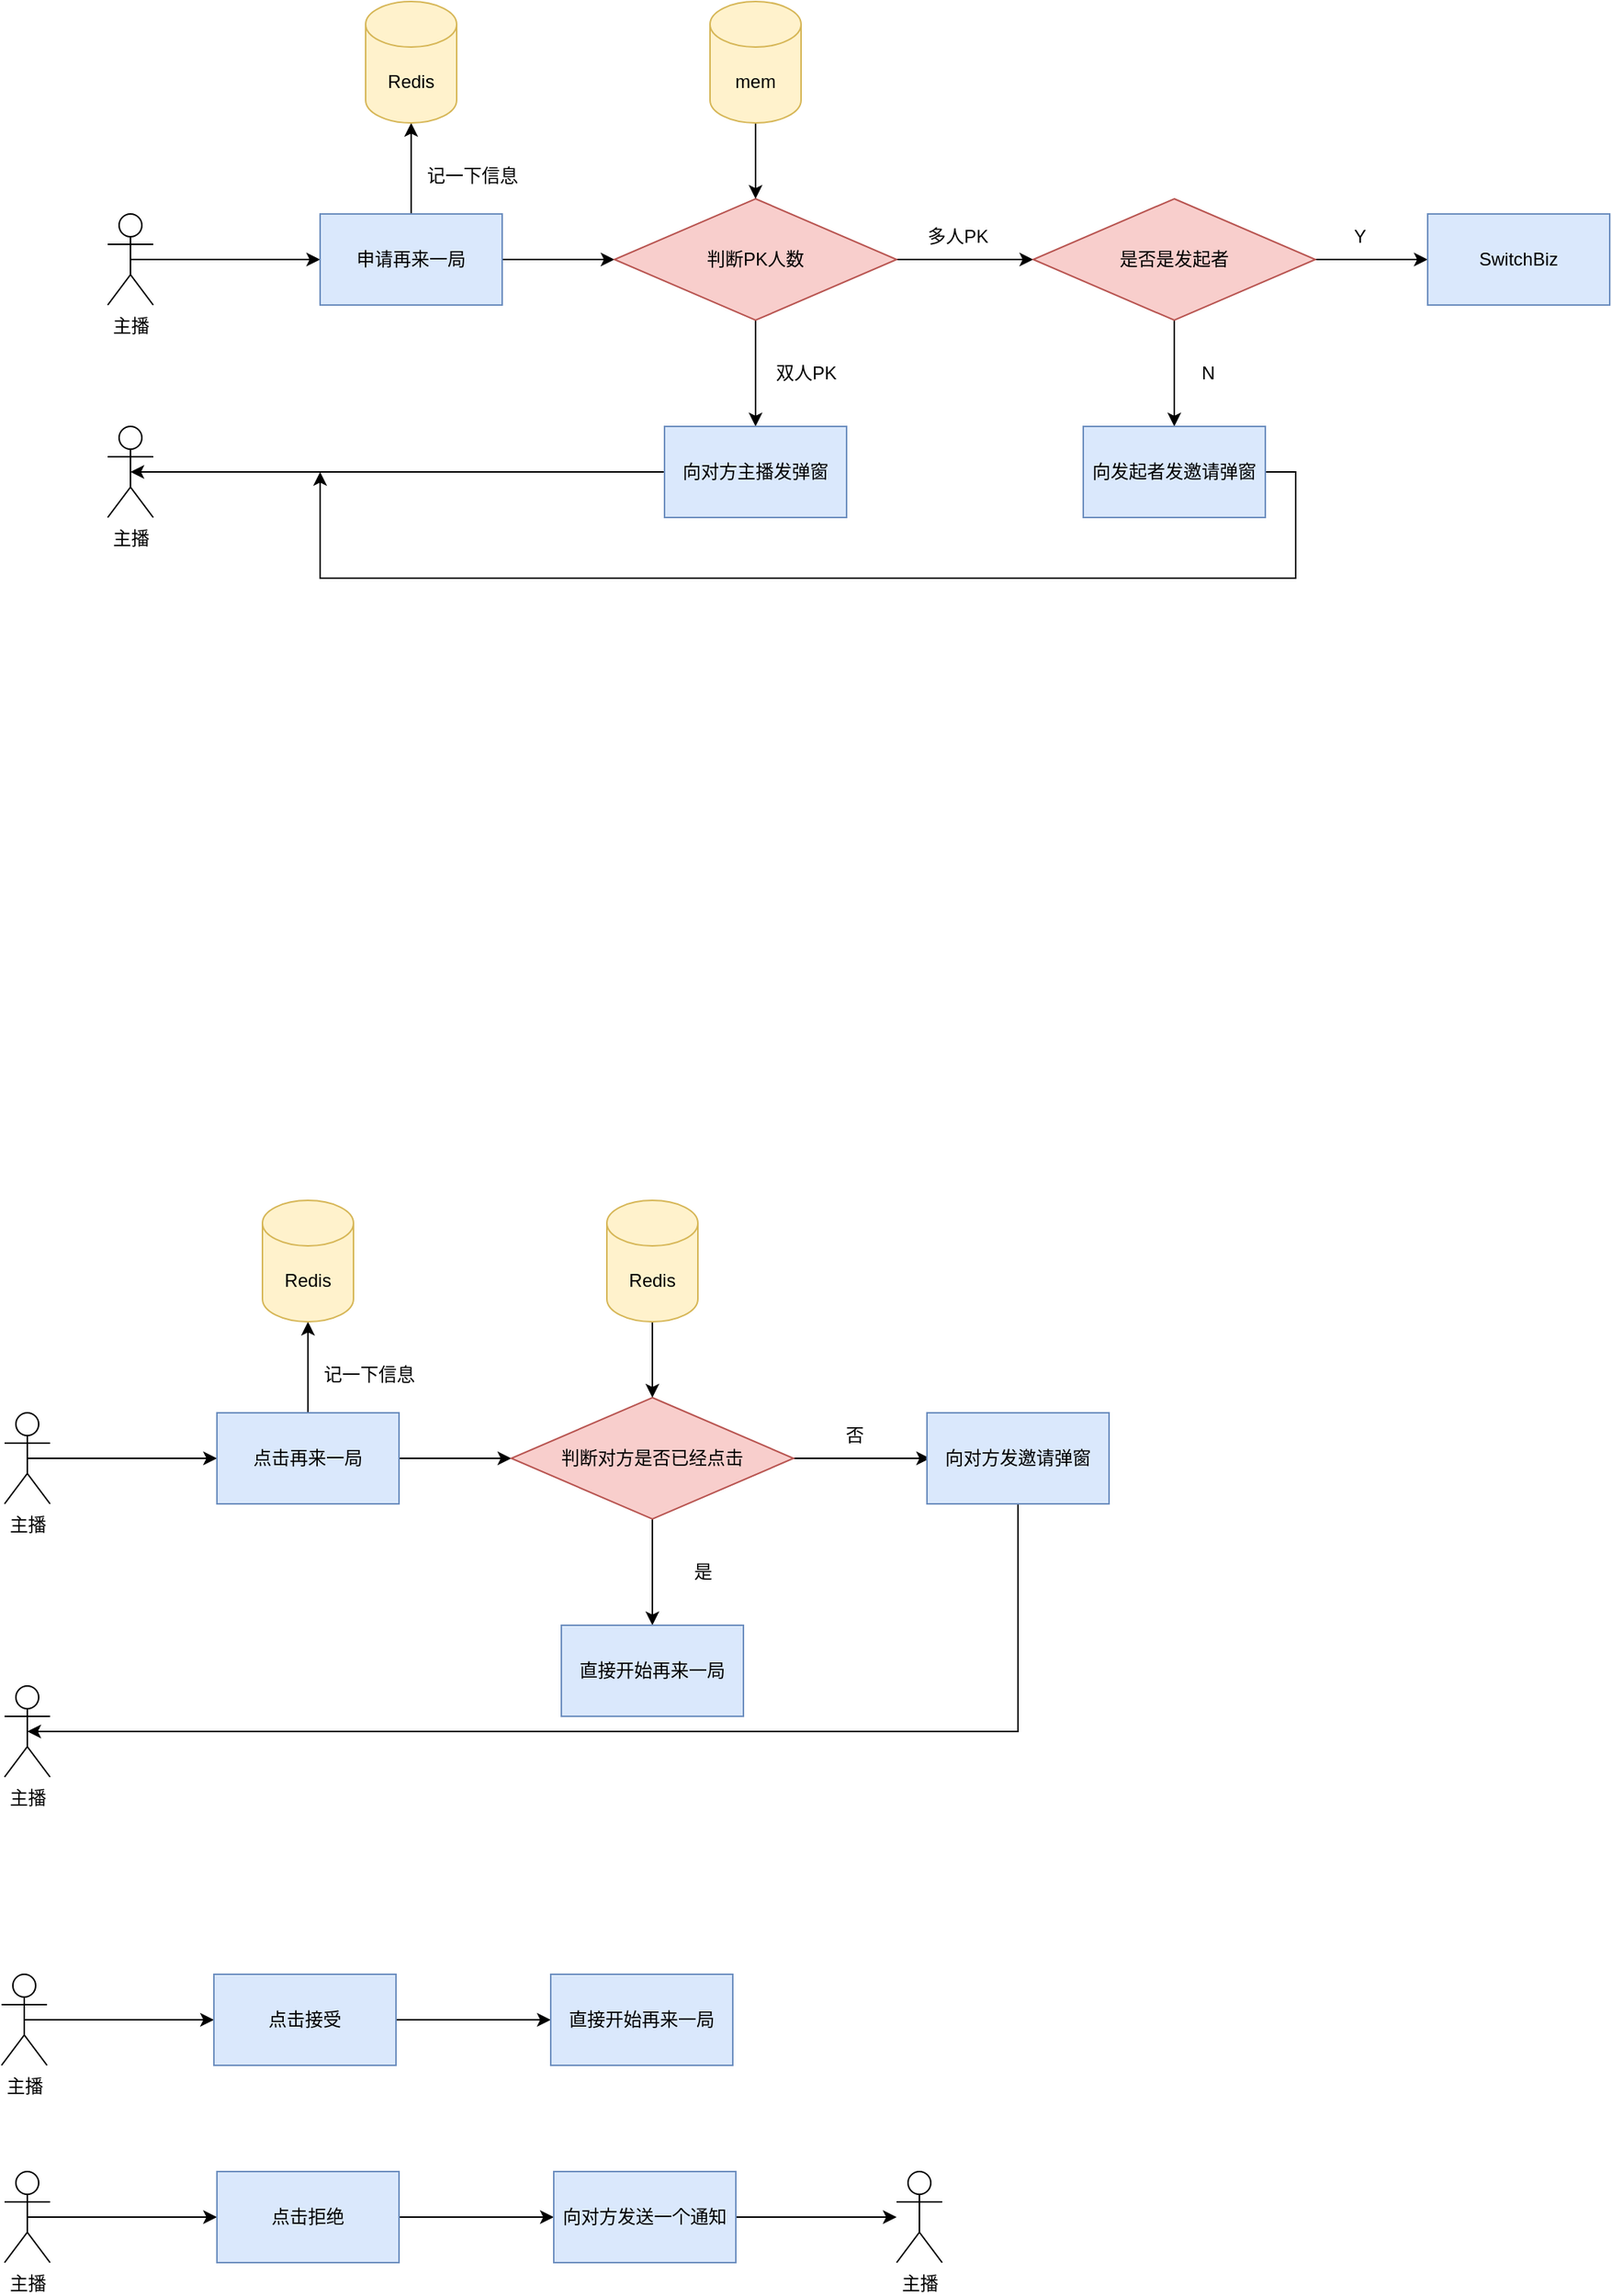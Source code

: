 <mxfile version="20.2.3" type="github">
  <diagram id="w7KoHZlsm-TigX4dy9A7" name="第 1 页">
    <mxGraphModel dx="2066" dy="1154" grid="1" gridSize="10" guides="1" tooltips="1" connect="1" arrows="1" fold="1" page="0" pageScale="1" pageWidth="827" pageHeight="1169" math="0" shadow="0">
      <root>
        <mxCell id="0" />
        <mxCell id="1" parent="0" />
        <mxCell id="B9_OhelfvuFqtdBi1QgU-5" style="edgeStyle=orthogonalEdgeStyle;rounded=0;orthogonalLoop=1;jettySize=auto;html=1;exitX=0.5;exitY=0.5;exitDx=0;exitDy=0;exitPerimeter=0;entryX=0;entryY=0.5;entryDx=0;entryDy=0;" parent="1" source="B9_OhelfvuFqtdBi1QgU-1" target="B9_OhelfvuFqtdBi1QgU-4" edge="1">
          <mxGeometry relative="1" as="geometry" />
        </mxCell>
        <mxCell id="B9_OhelfvuFqtdBi1QgU-1" value="主播" style="shape=umlActor;verticalLabelPosition=bottom;verticalAlign=top;html=1;outlineConnect=0;" parent="1" vertex="1">
          <mxGeometry x="80" y="310" width="30" height="60" as="geometry" />
        </mxCell>
        <mxCell id="B9_OhelfvuFqtdBi1QgU-9" style="edgeStyle=orthogonalEdgeStyle;rounded=0;orthogonalLoop=1;jettySize=auto;html=1;exitX=1;exitY=0.5;exitDx=0;exitDy=0;entryX=0;entryY=0.5;entryDx=0;entryDy=0;" parent="1" source="B9_OhelfvuFqtdBi1QgU-4" target="B9_OhelfvuFqtdBi1QgU-6" edge="1">
          <mxGeometry relative="1" as="geometry" />
        </mxCell>
        <mxCell id="B9_OhelfvuFqtdBi1QgU-18" style="edgeStyle=orthogonalEdgeStyle;rounded=0;orthogonalLoop=1;jettySize=auto;html=1;exitX=0.5;exitY=0;exitDx=0;exitDy=0;entryX=0.5;entryY=1;entryDx=0;entryDy=0;entryPerimeter=0;" parent="1" source="B9_OhelfvuFqtdBi1QgU-4" target="B9_OhelfvuFqtdBi1QgU-17" edge="1">
          <mxGeometry relative="1" as="geometry" />
        </mxCell>
        <mxCell id="B9_OhelfvuFqtdBi1QgU-4" value="申请再来一局" style="rounded=0;whiteSpace=wrap;html=1;fillColor=#dae8fc;strokeColor=#6c8ebf;" parent="1" vertex="1">
          <mxGeometry x="220" y="310" width="120" height="60" as="geometry" />
        </mxCell>
        <mxCell id="B9_OhelfvuFqtdBi1QgU-11" style="edgeStyle=orthogonalEdgeStyle;rounded=0;orthogonalLoop=1;jettySize=auto;html=1;exitX=1;exitY=0.5;exitDx=0;exitDy=0;entryX=0;entryY=0.5;entryDx=0;entryDy=0;" parent="1" source="B9_OhelfvuFqtdBi1QgU-6" edge="1">
          <mxGeometry relative="1" as="geometry">
            <mxPoint x="690" y="340" as="targetPoint" />
          </mxGeometry>
        </mxCell>
        <mxCell id="B9_OhelfvuFqtdBi1QgU-21" style="edgeStyle=orthogonalEdgeStyle;rounded=0;orthogonalLoop=1;jettySize=auto;html=1;exitX=0.5;exitY=1;exitDx=0;exitDy=0;entryX=0.5;entryY=0;entryDx=0;entryDy=0;" parent="1" source="B9_OhelfvuFqtdBi1QgU-6" target="B9_OhelfvuFqtdBi1QgU-20" edge="1">
          <mxGeometry relative="1" as="geometry" />
        </mxCell>
        <mxCell id="B9_OhelfvuFqtdBi1QgU-6" value="判断PK人数" style="rhombus;whiteSpace=wrap;html=1;fillColor=#f8cecc;strokeColor=#b85450;" parent="1" vertex="1">
          <mxGeometry x="414" y="300" width="186" height="80" as="geometry" />
        </mxCell>
        <mxCell id="B9_OhelfvuFqtdBi1QgU-8" style="edgeStyle=orthogonalEdgeStyle;rounded=0;orthogonalLoop=1;jettySize=auto;html=1;exitX=0.5;exitY=1;exitDx=0;exitDy=0;exitPerimeter=0;entryX=0.5;entryY=0;entryDx=0;entryDy=0;" parent="1" source="B9_OhelfvuFqtdBi1QgU-7" target="B9_OhelfvuFqtdBi1QgU-6" edge="1">
          <mxGeometry relative="1" as="geometry" />
        </mxCell>
        <mxCell id="B9_OhelfvuFqtdBi1QgU-7" value="mem" style="shape=cylinder3;whiteSpace=wrap;html=1;boundedLbl=1;backgroundOutline=1;size=15;fillColor=#fff2cc;strokeColor=#d6b656;" parent="1" vertex="1">
          <mxGeometry x="477" y="170" width="60" height="80" as="geometry" />
        </mxCell>
        <mxCell id="B9_OhelfvuFqtdBi1QgU-12" value="多人PK" style="text;html=1;align=center;verticalAlign=middle;resizable=0;points=[];autosize=1;strokeColor=none;fillColor=none;" parent="1" vertex="1">
          <mxGeometry x="610" y="310" width="60" height="30" as="geometry" />
        </mxCell>
        <mxCell id="B9_OhelfvuFqtdBi1QgU-15" style="edgeStyle=orthogonalEdgeStyle;rounded=0;orthogonalLoop=1;jettySize=auto;html=1;exitX=1;exitY=0.5;exitDx=0;exitDy=0;entryX=0;entryY=0.5;entryDx=0;entryDy=0;" parent="1" source="B9_OhelfvuFqtdBi1QgU-13" target="B9_OhelfvuFqtdBi1QgU-14" edge="1">
          <mxGeometry relative="1" as="geometry" />
        </mxCell>
        <mxCell id="B9_OhelfvuFqtdBi1QgU-27" style="edgeStyle=orthogonalEdgeStyle;rounded=0;orthogonalLoop=1;jettySize=auto;html=1;exitX=0.5;exitY=1;exitDx=0;exitDy=0;entryX=0.5;entryY=0;entryDx=0;entryDy=0;" parent="1" source="B9_OhelfvuFqtdBi1QgU-13" target="B9_OhelfvuFqtdBi1QgU-26" edge="1">
          <mxGeometry relative="1" as="geometry" />
        </mxCell>
        <mxCell id="B9_OhelfvuFqtdBi1QgU-13" value="是否是发起者" style="rhombus;whiteSpace=wrap;html=1;fillColor=#f8cecc;strokeColor=#b85450;" parent="1" vertex="1">
          <mxGeometry x="690" y="300" width="186" height="80" as="geometry" />
        </mxCell>
        <mxCell id="B9_OhelfvuFqtdBi1QgU-14" value="SwitchBiz" style="rounded=0;whiteSpace=wrap;html=1;fillColor=#dae8fc;strokeColor=#6c8ebf;" parent="1" vertex="1">
          <mxGeometry x="950" y="310" width="120" height="60" as="geometry" />
        </mxCell>
        <mxCell id="B9_OhelfvuFqtdBi1QgU-16" value="Y" style="text;html=1;align=center;verticalAlign=middle;resizable=0;points=[];autosize=1;strokeColor=none;fillColor=none;" parent="1" vertex="1">
          <mxGeometry x="890" y="310" width="30" height="30" as="geometry" />
        </mxCell>
        <mxCell id="B9_OhelfvuFqtdBi1QgU-17" value="Redis" style="shape=cylinder3;whiteSpace=wrap;html=1;boundedLbl=1;backgroundOutline=1;size=15;fillColor=#fff2cc;strokeColor=#d6b656;" parent="1" vertex="1">
          <mxGeometry x="250" y="170" width="60" height="80" as="geometry" />
        </mxCell>
        <mxCell id="B9_OhelfvuFqtdBi1QgU-19" value="记一下信息" style="text;html=1;align=center;verticalAlign=middle;resizable=0;points=[];autosize=1;strokeColor=none;fillColor=none;" parent="1" vertex="1">
          <mxGeometry x="280" y="270" width="80" height="30" as="geometry" />
        </mxCell>
        <mxCell id="B9_OhelfvuFqtdBi1QgU-32" style="edgeStyle=orthogonalEdgeStyle;rounded=0;orthogonalLoop=1;jettySize=auto;html=1;exitX=0;exitY=0.5;exitDx=0;exitDy=0;entryX=0.5;entryY=0.5;entryDx=0;entryDy=0;entryPerimeter=0;" parent="1" source="B9_OhelfvuFqtdBi1QgU-20" target="B9_OhelfvuFqtdBi1QgU-30" edge="1">
          <mxGeometry relative="1" as="geometry" />
        </mxCell>
        <mxCell id="B9_OhelfvuFqtdBi1QgU-20" value="向对方主播发弹窗" style="rounded=0;whiteSpace=wrap;html=1;fillColor=#dae8fc;strokeColor=#6c8ebf;" parent="1" vertex="1">
          <mxGeometry x="447" y="450" width="120" height="60" as="geometry" />
        </mxCell>
        <mxCell id="B9_OhelfvuFqtdBi1QgU-22" value="双人PK" style="text;html=1;align=center;verticalAlign=middle;resizable=0;points=[];autosize=1;strokeColor=none;fillColor=none;" parent="1" vertex="1">
          <mxGeometry x="510" y="400" width="60" height="30" as="geometry" />
        </mxCell>
        <mxCell id="B9_OhelfvuFqtdBi1QgU-36" style="edgeStyle=orthogonalEdgeStyle;rounded=0;orthogonalLoop=1;jettySize=auto;html=1;exitX=1;exitY=0.5;exitDx=0;exitDy=0;" parent="1" source="B9_OhelfvuFqtdBi1QgU-26" edge="1">
          <mxGeometry relative="1" as="geometry">
            <mxPoint x="220" y="480" as="targetPoint" />
            <Array as="points">
              <mxPoint x="863" y="480" />
              <mxPoint x="863" y="550" />
              <mxPoint x="220" y="550" />
            </Array>
          </mxGeometry>
        </mxCell>
        <mxCell id="B9_OhelfvuFqtdBi1QgU-26" value="向发起者发邀请弹窗" style="rounded=0;whiteSpace=wrap;html=1;fillColor=#dae8fc;strokeColor=#6c8ebf;" parent="1" vertex="1">
          <mxGeometry x="723" y="450" width="120" height="60" as="geometry" />
        </mxCell>
        <mxCell id="B9_OhelfvuFqtdBi1QgU-30" value="主播" style="shape=umlActor;verticalLabelPosition=bottom;verticalAlign=top;html=1;outlineConnect=0;" parent="1" vertex="1">
          <mxGeometry x="80" y="450" width="30" height="60" as="geometry" />
        </mxCell>
        <mxCell id="xWOFl2Wo6R_IsCnkKZcx-1" value="N" style="text;html=1;align=center;verticalAlign=middle;resizable=0;points=[];autosize=1;strokeColor=none;fillColor=none;" parent="1" vertex="1">
          <mxGeometry x="790" y="400" width="30" height="30" as="geometry" />
        </mxCell>
        <mxCell id="xWOFl2Wo6R_IsCnkKZcx-4" style="edgeStyle=orthogonalEdgeStyle;rounded=0;orthogonalLoop=1;jettySize=auto;html=1;exitX=0.5;exitY=0.5;exitDx=0;exitDy=0;exitPerimeter=0;entryX=0;entryY=0.5;entryDx=0;entryDy=0;" parent="1" source="xWOFl2Wo6R_IsCnkKZcx-2" target="xWOFl2Wo6R_IsCnkKZcx-3" edge="1">
          <mxGeometry relative="1" as="geometry" />
        </mxCell>
        <mxCell id="xWOFl2Wo6R_IsCnkKZcx-2" value="主播" style="shape=umlActor;verticalLabelPosition=bottom;verticalAlign=top;html=1;outlineConnect=0;" parent="1" vertex="1">
          <mxGeometry x="10" y="1470" width="30" height="60" as="geometry" />
        </mxCell>
        <mxCell id="v1voIZmFj31Xp_51Q5p7-30" style="edgeStyle=orthogonalEdgeStyle;rounded=0;orthogonalLoop=1;jettySize=auto;html=1;exitX=1;exitY=0.5;exitDx=0;exitDy=0;entryX=0;entryY=0.5;entryDx=0;entryDy=0;" edge="1" parent="1" source="xWOFl2Wo6R_IsCnkKZcx-3" target="v1voIZmFj31Xp_51Q5p7-29">
          <mxGeometry relative="1" as="geometry" />
        </mxCell>
        <mxCell id="xWOFl2Wo6R_IsCnkKZcx-3" value="点击接受" style="rounded=0;whiteSpace=wrap;html=1;fillColor=#dae8fc;strokeColor=#6c8ebf;" parent="1" vertex="1">
          <mxGeometry x="150" y="1470" width="120" height="60" as="geometry" />
        </mxCell>
        <mxCell id="v1voIZmFj31Xp_51Q5p7-1" style="edgeStyle=orthogonalEdgeStyle;rounded=0;orthogonalLoop=1;jettySize=auto;html=1;exitX=0.5;exitY=0.5;exitDx=0;exitDy=0;exitPerimeter=0;entryX=0;entryY=0.5;entryDx=0;entryDy=0;" edge="1" parent="1" source="v1voIZmFj31Xp_51Q5p7-2" target="v1voIZmFj31Xp_51Q5p7-5">
          <mxGeometry relative="1" as="geometry" />
        </mxCell>
        <mxCell id="v1voIZmFj31Xp_51Q5p7-2" value="主播" style="shape=umlActor;verticalLabelPosition=bottom;verticalAlign=top;html=1;outlineConnect=0;" vertex="1" parent="1">
          <mxGeometry x="12" y="1100" width="30" height="60" as="geometry" />
        </mxCell>
        <mxCell id="v1voIZmFj31Xp_51Q5p7-3" style="edgeStyle=orthogonalEdgeStyle;rounded=0;orthogonalLoop=1;jettySize=auto;html=1;exitX=1;exitY=0.5;exitDx=0;exitDy=0;entryX=0;entryY=0.5;entryDx=0;entryDy=0;" edge="1" parent="1" source="v1voIZmFj31Xp_51Q5p7-5" target="v1voIZmFj31Xp_51Q5p7-8">
          <mxGeometry relative="1" as="geometry" />
        </mxCell>
        <mxCell id="v1voIZmFj31Xp_51Q5p7-4" style="edgeStyle=orthogonalEdgeStyle;rounded=0;orthogonalLoop=1;jettySize=auto;html=1;exitX=0.5;exitY=0;exitDx=0;exitDy=0;entryX=0.5;entryY=1;entryDx=0;entryDy=0;entryPerimeter=0;" edge="1" parent="1" source="v1voIZmFj31Xp_51Q5p7-5" target="v1voIZmFj31Xp_51Q5p7-17">
          <mxGeometry relative="1" as="geometry" />
        </mxCell>
        <mxCell id="v1voIZmFj31Xp_51Q5p7-5" value="点击再来一局" style="rounded=0;whiteSpace=wrap;html=1;fillColor=#dae8fc;strokeColor=#6c8ebf;" vertex="1" parent="1">
          <mxGeometry x="152" y="1100" width="120" height="60" as="geometry" />
        </mxCell>
        <mxCell id="v1voIZmFj31Xp_51Q5p7-6" style="edgeStyle=orthogonalEdgeStyle;rounded=0;orthogonalLoop=1;jettySize=auto;html=1;exitX=1;exitY=0.5;exitDx=0;exitDy=0;entryX=0;entryY=0.5;entryDx=0;entryDy=0;" edge="1" parent="1" source="v1voIZmFj31Xp_51Q5p7-8">
          <mxGeometry relative="1" as="geometry">
            <mxPoint x="622" y="1130" as="targetPoint" />
          </mxGeometry>
        </mxCell>
        <mxCell id="v1voIZmFj31Xp_51Q5p7-7" style="edgeStyle=orthogonalEdgeStyle;rounded=0;orthogonalLoop=1;jettySize=auto;html=1;exitX=0.5;exitY=1;exitDx=0;exitDy=0;entryX=0.5;entryY=0;entryDx=0;entryDy=0;" edge="1" parent="1" source="v1voIZmFj31Xp_51Q5p7-8">
          <mxGeometry relative="1" as="geometry">
            <mxPoint x="439" y="1240" as="targetPoint" />
          </mxGeometry>
        </mxCell>
        <mxCell id="v1voIZmFj31Xp_51Q5p7-8" value="判断对方是否已经点击" style="rhombus;whiteSpace=wrap;html=1;fillColor=#f8cecc;strokeColor=#b85450;" vertex="1" parent="1">
          <mxGeometry x="346" y="1090" width="186" height="80" as="geometry" />
        </mxCell>
        <mxCell id="v1voIZmFj31Xp_51Q5p7-9" style="edgeStyle=orthogonalEdgeStyle;rounded=0;orthogonalLoop=1;jettySize=auto;html=1;exitX=0.5;exitY=1;exitDx=0;exitDy=0;exitPerimeter=0;entryX=0.5;entryY=0;entryDx=0;entryDy=0;" edge="1" parent="1" source="v1voIZmFj31Xp_51Q5p7-10" target="v1voIZmFj31Xp_51Q5p7-8">
          <mxGeometry relative="1" as="geometry" />
        </mxCell>
        <mxCell id="v1voIZmFj31Xp_51Q5p7-10" value="Redis" style="shape=cylinder3;whiteSpace=wrap;html=1;boundedLbl=1;backgroundOutline=1;size=15;fillColor=#fff2cc;strokeColor=#d6b656;" vertex="1" parent="1">
          <mxGeometry x="409" y="960" width="60" height="80" as="geometry" />
        </mxCell>
        <mxCell id="v1voIZmFj31Xp_51Q5p7-11" value="否" style="text;html=1;align=center;verticalAlign=middle;resizable=0;points=[];autosize=1;strokeColor=none;fillColor=none;" vertex="1" parent="1">
          <mxGeometry x="552" y="1100" width="40" height="30" as="geometry" />
        </mxCell>
        <mxCell id="v1voIZmFj31Xp_51Q5p7-27" style="edgeStyle=orthogonalEdgeStyle;rounded=0;orthogonalLoop=1;jettySize=auto;html=1;exitX=0.5;exitY=1;exitDx=0;exitDy=0;entryX=0.5;entryY=0.5;entryDx=0;entryDy=0;entryPerimeter=0;" edge="1" parent="1" source="v1voIZmFj31Xp_51Q5p7-15" target="v1voIZmFj31Xp_51Q5p7-24">
          <mxGeometry relative="1" as="geometry">
            <mxPoint x="150" y="1370" as="targetPoint" />
            <Array as="points">
              <mxPoint x="680" y="1310" />
              <mxPoint x="27" y="1310" />
            </Array>
          </mxGeometry>
        </mxCell>
        <mxCell id="v1voIZmFj31Xp_51Q5p7-15" value="向对方发邀请弹窗" style="rounded=0;whiteSpace=wrap;html=1;fillColor=#dae8fc;strokeColor=#6c8ebf;" vertex="1" parent="1">
          <mxGeometry x="620" y="1100" width="120" height="60" as="geometry" />
        </mxCell>
        <mxCell id="v1voIZmFj31Xp_51Q5p7-17" value="Redis" style="shape=cylinder3;whiteSpace=wrap;html=1;boundedLbl=1;backgroundOutline=1;size=15;fillColor=#fff2cc;strokeColor=#d6b656;" vertex="1" parent="1">
          <mxGeometry x="182" y="960" width="60" height="80" as="geometry" />
        </mxCell>
        <mxCell id="v1voIZmFj31Xp_51Q5p7-18" value="记一下信息" style="text;html=1;align=center;verticalAlign=middle;resizable=0;points=[];autosize=1;strokeColor=none;fillColor=none;" vertex="1" parent="1">
          <mxGeometry x="212" y="1060" width="80" height="30" as="geometry" />
        </mxCell>
        <mxCell id="v1voIZmFj31Xp_51Q5p7-21" value="是" style="text;html=1;align=center;verticalAlign=middle;resizable=0;points=[];autosize=1;strokeColor=none;fillColor=none;" vertex="1" parent="1">
          <mxGeometry x="452" y="1190" width="40" height="30" as="geometry" />
        </mxCell>
        <mxCell id="v1voIZmFj31Xp_51Q5p7-24" value="主播" style="shape=umlActor;verticalLabelPosition=bottom;verticalAlign=top;html=1;outlineConnect=0;" vertex="1" parent="1">
          <mxGeometry x="12" y="1280" width="30" height="60" as="geometry" />
        </mxCell>
        <mxCell id="v1voIZmFj31Xp_51Q5p7-28" value="直接开始再来一局" style="rounded=0;whiteSpace=wrap;html=1;fillColor=#dae8fc;strokeColor=#6c8ebf;" vertex="1" parent="1">
          <mxGeometry x="379" y="1240" width="120" height="60" as="geometry" />
        </mxCell>
        <mxCell id="v1voIZmFj31Xp_51Q5p7-29" value="直接开始再来一局" style="rounded=0;whiteSpace=wrap;html=1;fillColor=#dae8fc;strokeColor=#6c8ebf;" vertex="1" parent="1">
          <mxGeometry x="372" y="1470" width="120" height="60" as="geometry" />
        </mxCell>
        <mxCell id="v1voIZmFj31Xp_51Q5p7-31" style="edgeStyle=orthogonalEdgeStyle;rounded=0;orthogonalLoop=1;jettySize=auto;html=1;exitX=0.5;exitY=0.5;exitDx=0;exitDy=0;exitPerimeter=0;entryX=0;entryY=0.5;entryDx=0;entryDy=0;" edge="1" parent="1" source="v1voIZmFj31Xp_51Q5p7-32" target="v1voIZmFj31Xp_51Q5p7-34">
          <mxGeometry relative="1" as="geometry" />
        </mxCell>
        <mxCell id="v1voIZmFj31Xp_51Q5p7-32" value="主播" style="shape=umlActor;verticalLabelPosition=bottom;verticalAlign=top;html=1;outlineConnect=0;" vertex="1" parent="1">
          <mxGeometry x="12" y="1600" width="30" height="60" as="geometry" />
        </mxCell>
        <mxCell id="v1voIZmFj31Xp_51Q5p7-33" style="edgeStyle=orthogonalEdgeStyle;rounded=0;orthogonalLoop=1;jettySize=auto;html=1;exitX=1;exitY=0.5;exitDx=0;exitDy=0;entryX=0;entryY=0.5;entryDx=0;entryDy=0;" edge="1" parent="1" source="v1voIZmFj31Xp_51Q5p7-34" target="v1voIZmFj31Xp_51Q5p7-35">
          <mxGeometry relative="1" as="geometry" />
        </mxCell>
        <mxCell id="v1voIZmFj31Xp_51Q5p7-34" value="点击拒绝" style="rounded=0;whiteSpace=wrap;html=1;fillColor=#dae8fc;strokeColor=#6c8ebf;" vertex="1" parent="1">
          <mxGeometry x="152" y="1600" width="120" height="60" as="geometry" />
        </mxCell>
        <mxCell id="v1voIZmFj31Xp_51Q5p7-37" value="" style="edgeStyle=orthogonalEdgeStyle;rounded=0;orthogonalLoop=1;jettySize=auto;html=1;" edge="1" parent="1" source="v1voIZmFj31Xp_51Q5p7-35" target="v1voIZmFj31Xp_51Q5p7-36">
          <mxGeometry relative="1" as="geometry" />
        </mxCell>
        <mxCell id="v1voIZmFj31Xp_51Q5p7-35" value="向对方发送一个通知" style="rounded=0;whiteSpace=wrap;html=1;fillColor=#dae8fc;strokeColor=#6c8ebf;" vertex="1" parent="1">
          <mxGeometry x="374" y="1600" width="120" height="60" as="geometry" />
        </mxCell>
        <mxCell id="v1voIZmFj31Xp_51Q5p7-36" value="主播" style="shape=umlActor;verticalLabelPosition=bottom;verticalAlign=top;html=1;outlineConnect=0;" vertex="1" parent="1">
          <mxGeometry x="600" y="1600" width="30" height="60" as="geometry" />
        </mxCell>
      </root>
    </mxGraphModel>
  </diagram>
</mxfile>
